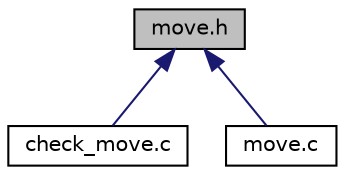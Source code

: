 digraph "move.h"
{
 // LATEX_PDF_SIZE
  edge [fontname="Helvetica",fontsize="10",labelfontname="Helvetica",labelfontsize="10"];
  node [fontname="Helvetica",fontsize="10",shape=record];
  Node1 [label="move.h",height=0.2,width=0.4,color="black", fillcolor="grey75", style="filled", fontcolor="black",tooltip="Libreria per far muovere le pedine."];
  Node1 -> Node2 [dir="back",color="midnightblue",fontsize="10",style="solid",fontname="Helvetica"];
  Node2 [label="check_move.c",height=0.2,width=0.4,color="black", fillcolor="white", style="filled",URL="$check__move_8c.html",tooltip="Funzioni che controllano se le pedine sono selezionabili, se hanno mangiate obbligatorie e se si poss..."];
  Node1 -> Node3 [dir="back",color="midnightblue",fontsize="10",style="solid",fontname="Helvetica"];
  Node3 [label="move.c",height=0.2,width=0.4,color="black", fillcolor="white", style="filled",URL="$move_8c.html",tooltip="Funzione che permette di far muovere le pedine."];
}
